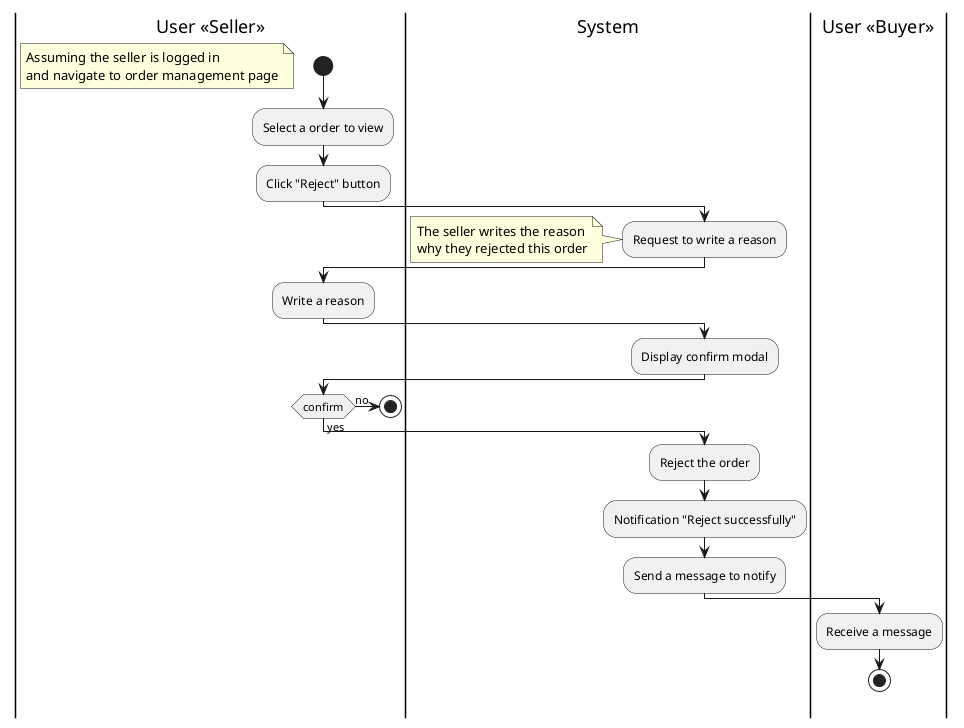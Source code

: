 @startuml
|Seller|User <<Seller>>
|System|
|Buyer|User <<Buyer>>

|Seller|
start
floating note left
Assuming the seller is logged in
and navigate to order management page
end note

:Select a order to view;
:Click "Reject" button;
|System|
:Request to write a reason;
note
The seller writes the reason
why they rejected this order
end note
|Seller|
:Write a reason;
|System|
:Display confirm modal;
|Seller|
if (confirm) then (yes)
   |System|
   :Reject the order;
   :Notification "Reject successfully";
   :Send a message to notify;
   |Buyer|
   :Receive a message;
   stop
|Seller|
else (no) 
stop
endif

@enduml